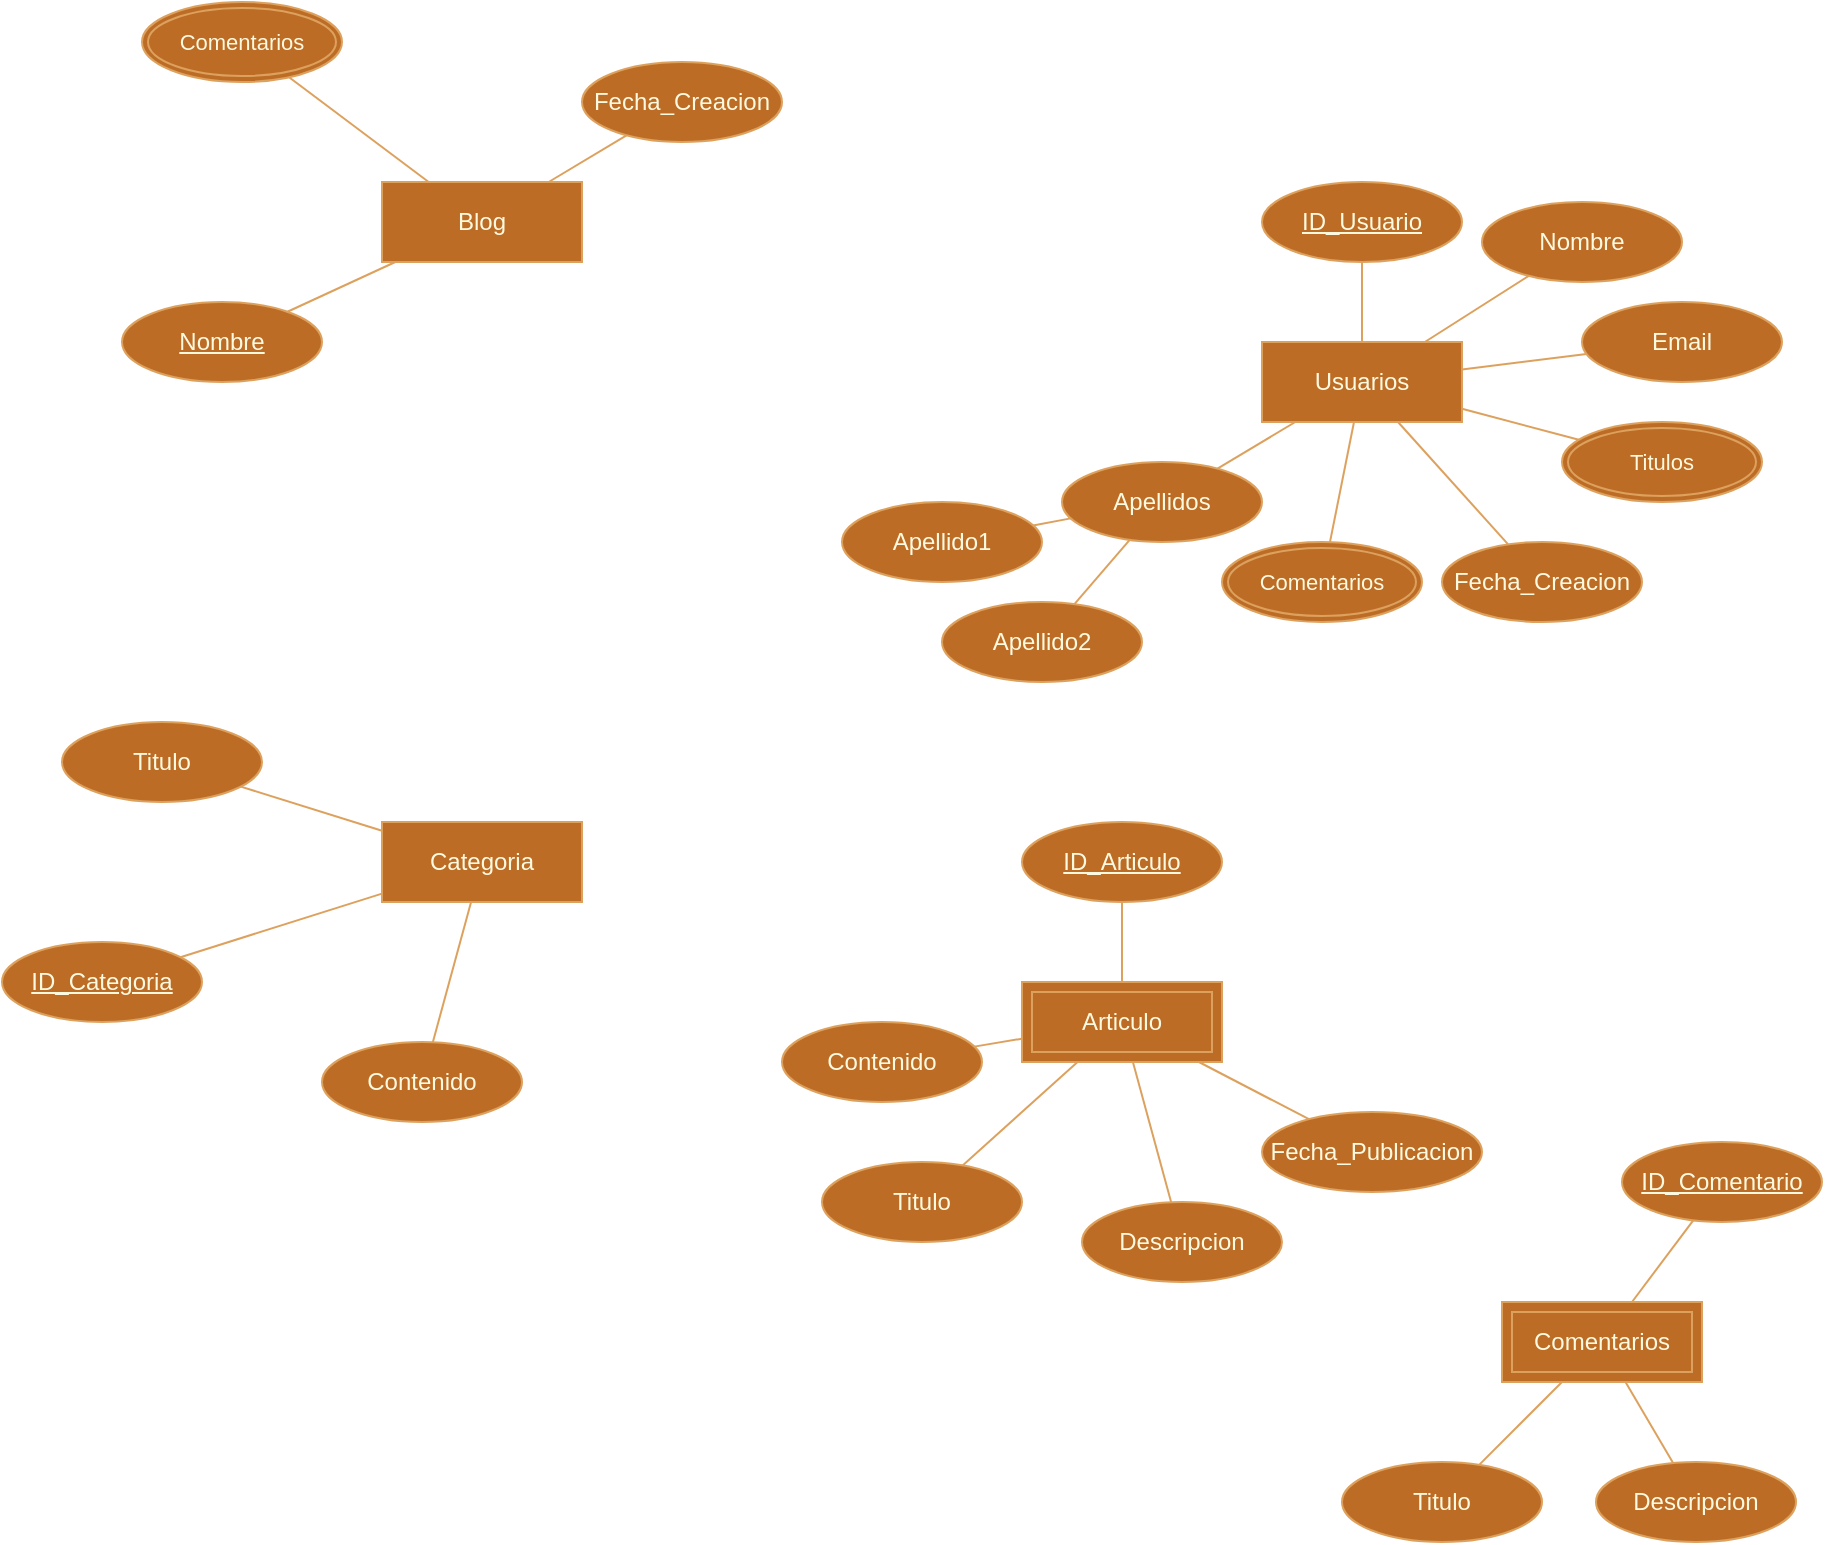 <mxfile version="22.0.3" type="device">
  <diagram name="Página-1" id="trBFHRJIrR8WA7xezbQU">
    <mxGraphModel dx="2261" dy="844" grid="1" gridSize="10" guides="1" tooltips="1" connect="1" arrows="1" fold="1" page="1" pageScale="1" pageWidth="827" pageHeight="1169" math="0" shadow="0">
      <root>
        <mxCell id="0" />
        <mxCell id="1" parent="0" />
        <mxCell id="dlqInqmlLFh0oqMl2BSs-39" style="edgeStyle=none;shape=connector;rounded=0;orthogonalLoop=1;jettySize=auto;html=1;labelBackgroundColor=default;strokeColor=#DDA15E;align=center;verticalAlign=middle;fontFamily=Helvetica;fontSize=11;fontColor=#FEFAE0;endArrow=none;endFill=0;fillColor=#BC6C25;" edge="1" parent="1" source="dlqInqmlLFh0oqMl2BSs-1" target="dlqInqmlLFh0oqMl2BSs-38">
          <mxGeometry relative="1" as="geometry" />
        </mxCell>
        <mxCell id="dlqInqmlLFh0oqMl2BSs-40" style="edgeStyle=none;shape=connector;rounded=0;orthogonalLoop=1;jettySize=auto;html=1;labelBackgroundColor=default;strokeColor=#DDA15E;align=center;verticalAlign=middle;fontFamily=Helvetica;fontSize=11;fontColor=#FEFAE0;endArrow=none;endFill=0;fillColor=#BC6C25;" edge="1" parent="1" source="dlqInqmlLFh0oqMl2BSs-1" target="dlqInqmlLFh0oqMl2BSs-28">
          <mxGeometry relative="1" as="geometry" />
        </mxCell>
        <mxCell id="dlqInqmlLFh0oqMl2BSs-41" style="edgeStyle=none;shape=connector;rounded=0;orthogonalLoop=1;jettySize=auto;html=1;labelBackgroundColor=default;strokeColor=#DDA15E;align=center;verticalAlign=middle;fontFamily=Helvetica;fontSize=11;fontColor=#FEFAE0;endArrow=none;endFill=0;fillColor=#BC6C25;" edge="1" parent="1" source="dlqInqmlLFh0oqMl2BSs-1" target="dlqInqmlLFh0oqMl2BSs-6">
          <mxGeometry relative="1" as="geometry" />
        </mxCell>
        <mxCell id="dlqInqmlLFh0oqMl2BSs-1" value="Blog" style="whiteSpace=wrap;html=1;align=center;labelBackgroundColor=none;fillColor=#BC6C25;strokeColor=#DDA15E;fontColor=#FEFAE0;" vertex="1" parent="1">
          <mxGeometry x="120" y="120" width="100" height="40" as="geometry" />
        </mxCell>
        <mxCell id="dlqInqmlLFh0oqMl2BSs-42" style="edgeStyle=none;shape=connector;rounded=0;orthogonalLoop=1;jettySize=auto;html=1;labelBackgroundColor=default;strokeColor=#DDA15E;align=center;verticalAlign=middle;fontFamily=Helvetica;fontSize=11;fontColor=#FEFAE0;endArrow=none;endFill=0;fillColor=#BC6C25;" edge="1" parent="1" source="dlqInqmlLFh0oqMl2BSs-2" target="dlqInqmlLFh0oqMl2BSs-25">
          <mxGeometry relative="1" as="geometry" />
        </mxCell>
        <mxCell id="dlqInqmlLFh0oqMl2BSs-43" style="edgeStyle=none;shape=connector;rounded=0;orthogonalLoop=1;jettySize=auto;html=1;labelBackgroundColor=default;strokeColor=#DDA15E;align=center;verticalAlign=middle;fontFamily=Helvetica;fontSize=11;fontColor=#FEFAE0;endArrow=none;endFill=0;fillColor=#BC6C25;" edge="1" parent="1" source="dlqInqmlLFh0oqMl2BSs-2" target="dlqInqmlLFh0oqMl2BSs-7">
          <mxGeometry relative="1" as="geometry" />
        </mxCell>
        <mxCell id="dlqInqmlLFh0oqMl2BSs-44" style="edgeStyle=none;shape=connector;rounded=0;orthogonalLoop=1;jettySize=auto;html=1;labelBackgroundColor=default;strokeColor=#DDA15E;align=center;verticalAlign=middle;fontFamily=Helvetica;fontSize=11;fontColor=#FEFAE0;endArrow=none;endFill=0;fillColor=#BC6C25;" edge="1" parent="1" source="dlqInqmlLFh0oqMl2BSs-2" target="dlqInqmlLFh0oqMl2BSs-26">
          <mxGeometry relative="1" as="geometry" />
        </mxCell>
        <mxCell id="dlqInqmlLFh0oqMl2BSs-2" value="Categoria" style="whiteSpace=wrap;html=1;align=center;labelBackgroundColor=none;fillColor=#BC6C25;strokeColor=#DDA15E;fontColor=#FEFAE0;" vertex="1" parent="1">
          <mxGeometry x="120" y="440" width="100" height="40" as="geometry" />
        </mxCell>
        <mxCell id="dlqInqmlLFh0oqMl2BSs-45" style="edgeStyle=none;shape=connector;rounded=0;orthogonalLoop=1;jettySize=auto;html=1;labelBackgroundColor=default;strokeColor=#DDA15E;align=center;verticalAlign=middle;fontFamily=Helvetica;fontSize=11;fontColor=#FEFAE0;endArrow=none;endFill=0;fillColor=#BC6C25;" edge="1" parent="1" source="dlqInqmlLFh0oqMl2BSs-3" target="dlqInqmlLFh0oqMl2BSs-35">
          <mxGeometry relative="1" as="geometry" />
        </mxCell>
        <mxCell id="dlqInqmlLFh0oqMl2BSs-48" style="edgeStyle=none;shape=connector;rounded=0;orthogonalLoop=1;jettySize=auto;html=1;labelBackgroundColor=default;strokeColor=#DDA15E;align=center;verticalAlign=middle;fontFamily=Helvetica;fontSize=11;fontColor=#FEFAE0;endArrow=none;endFill=0;fillColor=#BC6C25;" edge="1" parent="1" source="dlqInqmlLFh0oqMl2BSs-3" target="dlqInqmlLFh0oqMl2BSs-33">
          <mxGeometry relative="1" as="geometry" />
        </mxCell>
        <mxCell id="dlqInqmlLFh0oqMl2BSs-49" style="edgeStyle=none;shape=connector;rounded=0;orthogonalLoop=1;jettySize=auto;html=1;labelBackgroundColor=default;strokeColor=#DDA15E;align=center;verticalAlign=middle;fontFamily=Helvetica;fontSize=11;fontColor=#FEFAE0;endArrow=none;endFill=0;fillColor=#BC6C25;" edge="1" parent="1" source="dlqInqmlLFh0oqMl2BSs-3" target="dlqInqmlLFh0oqMl2BSs-32">
          <mxGeometry relative="1" as="geometry" />
        </mxCell>
        <mxCell id="dlqInqmlLFh0oqMl2BSs-50" style="edgeStyle=none;shape=connector;rounded=0;orthogonalLoop=1;jettySize=auto;html=1;labelBackgroundColor=default;strokeColor=#DDA15E;align=center;verticalAlign=middle;fontFamily=Helvetica;fontSize=11;fontColor=#FEFAE0;endArrow=none;endFill=0;fillColor=#BC6C25;" edge="1" parent="1" source="dlqInqmlLFh0oqMl2BSs-3" target="dlqInqmlLFh0oqMl2BSs-31">
          <mxGeometry relative="1" as="geometry" />
        </mxCell>
        <mxCell id="dlqInqmlLFh0oqMl2BSs-51" style="edgeStyle=none;shape=connector;rounded=0;orthogonalLoop=1;jettySize=auto;html=1;labelBackgroundColor=default;strokeColor=#DDA15E;align=center;verticalAlign=middle;fontFamily=Helvetica;fontSize=11;fontColor=#FEFAE0;endArrow=none;endFill=0;fillColor=#BC6C25;" edge="1" parent="1" source="dlqInqmlLFh0oqMl2BSs-3" target="dlqInqmlLFh0oqMl2BSs-30">
          <mxGeometry relative="1" as="geometry" />
        </mxCell>
        <mxCell id="dlqInqmlLFh0oqMl2BSs-52" style="edgeStyle=none;shape=connector;rounded=0;orthogonalLoop=1;jettySize=auto;html=1;labelBackgroundColor=default;strokeColor=#DDA15E;align=center;verticalAlign=middle;fontFamily=Helvetica;fontSize=11;fontColor=#FEFAE0;endArrow=none;endFill=0;fillColor=#BC6C25;" edge="1" parent="1" source="dlqInqmlLFh0oqMl2BSs-3" target="dlqInqmlLFh0oqMl2BSs-29">
          <mxGeometry relative="1" as="geometry" />
        </mxCell>
        <mxCell id="dlqInqmlLFh0oqMl2BSs-53" style="edgeStyle=none;shape=connector;rounded=0;orthogonalLoop=1;jettySize=auto;html=1;labelBackgroundColor=default;strokeColor=#DDA15E;align=center;verticalAlign=middle;fontFamily=Helvetica;fontSize=11;fontColor=#FEFAE0;endArrow=none;endFill=0;fillColor=#BC6C25;" edge="1" parent="1" source="dlqInqmlLFh0oqMl2BSs-3" target="dlqInqmlLFh0oqMl2BSs-8">
          <mxGeometry relative="1" as="geometry" />
        </mxCell>
        <mxCell id="dlqInqmlLFh0oqMl2BSs-3" value="Usuarios" style="whiteSpace=wrap;html=1;align=center;labelBackgroundColor=none;fillColor=#BC6C25;strokeColor=#DDA15E;fontColor=#FEFAE0;" vertex="1" parent="1">
          <mxGeometry x="560" y="200" width="100" height="40" as="geometry" />
        </mxCell>
        <mxCell id="dlqInqmlLFh0oqMl2BSs-20" style="edgeStyle=none;shape=connector;rounded=0;orthogonalLoop=1;jettySize=auto;html=1;labelBackgroundColor=default;strokeColor=#DDA15E;align=center;verticalAlign=middle;fontFamily=Helvetica;fontSize=11;fontColor=#FEFAE0;endArrow=none;endFill=0;fillColor=#BC6C25;" edge="1" parent="1" source="dlqInqmlLFh0oqMl2BSs-4" target="dlqInqmlLFh0oqMl2BSs-14">
          <mxGeometry relative="1" as="geometry" />
        </mxCell>
        <mxCell id="dlqInqmlLFh0oqMl2BSs-21" style="edgeStyle=none;shape=connector;rounded=0;orthogonalLoop=1;jettySize=auto;html=1;labelBackgroundColor=default;strokeColor=#DDA15E;align=center;verticalAlign=middle;fontFamily=Helvetica;fontSize=11;fontColor=#FEFAE0;endArrow=none;endFill=0;fillColor=#BC6C25;" edge="1" parent="1" source="dlqInqmlLFh0oqMl2BSs-4" target="dlqInqmlLFh0oqMl2BSs-15">
          <mxGeometry relative="1" as="geometry" />
        </mxCell>
        <mxCell id="dlqInqmlLFh0oqMl2BSs-22" style="edgeStyle=none;shape=connector;rounded=0;orthogonalLoop=1;jettySize=auto;html=1;labelBackgroundColor=default;strokeColor=#DDA15E;align=center;verticalAlign=middle;fontFamily=Helvetica;fontSize=11;fontColor=#FEFAE0;endArrow=none;endFill=0;fillColor=#BC6C25;" edge="1" parent="1" source="dlqInqmlLFh0oqMl2BSs-4" target="dlqInqmlLFh0oqMl2BSs-12">
          <mxGeometry relative="1" as="geometry" />
        </mxCell>
        <mxCell id="dlqInqmlLFh0oqMl2BSs-23" style="edgeStyle=none;shape=connector;rounded=0;orthogonalLoop=1;jettySize=auto;html=1;labelBackgroundColor=default;strokeColor=#DDA15E;align=center;verticalAlign=middle;fontFamily=Helvetica;fontSize=11;fontColor=#FEFAE0;endArrow=none;endFill=0;fillColor=#BC6C25;" edge="1" parent="1" source="dlqInqmlLFh0oqMl2BSs-4" target="dlqInqmlLFh0oqMl2BSs-16">
          <mxGeometry relative="1" as="geometry" />
        </mxCell>
        <mxCell id="dlqInqmlLFh0oqMl2BSs-4" value="Articulo" style="shape=ext;margin=3;double=1;whiteSpace=wrap;html=1;align=center;labelBackgroundColor=none;fillColor=#BC6C25;strokeColor=#DDA15E;fontColor=#FEFAE0;" vertex="1" parent="1">
          <mxGeometry x="440" y="520" width="100" height="40" as="geometry" />
        </mxCell>
        <mxCell id="dlqInqmlLFh0oqMl2BSs-17" style="rounded=0;orthogonalLoop=1;jettySize=auto;html=1;strokeColor=#DDA15E;fontColor=#FEFAE0;fillColor=#BC6C25;endArrow=none;endFill=0;" edge="1" parent="1" source="dlqInqmlLFh0oqMl2BSs-5" target="dlqInqmlLFh0oqMl2BSs-10">
          <mxGeometry relative="1" as="geometry" />
        </mxCell>
        <mxCell id="dlqInqmlLFh0oqMl2BSs-18" style="edgeStyle=none;shape=connector;rounded=0;orthogonalLoop=1;jettySize=auto;html=1;labelBackgroundColor=default;strokeColor=#DDA15E;align=center;verticalAlign=middle;fontFamily=Helvetica;fontSize=11;fontColor=#FEFAE0;endArrow=none;endFill=0;fillColor=#BC6C25;" edge="1" parent="1" source="dlqInqmlLFh0oqMl2BSs-5" target="dlqInqmlLFh0oqMl2BSs-13">
          <mxGeometry relative="1" as="geometry" />
        </mxCell>
        <mxCell id="dlqInqmlLFh0oqMl2BSs-19" style="edgeStyle=none;shape=connector;rounded=0;orthogonalLoop=1;jettySize=auto;html=1;labelBackgroundColor=default;strokeColor=#DDA15E;align=center;verticalAlign=middle;fontFamily=Helvetica;fontSize=11;fontColor=#FEFAE0;endArrow=none;endFill=0;fillColor=#BC6C25;" edge="1" parent="1" source="dlqInqmlLFh0oqMl2BSs-5" target="dlqInqmlLFh0oqMl2BSs-11">
          <mxGeometry relative="1" as="geometry" />
        </mxCell>
        <mxCell id="dlqInqmlLFh0oqMl2BSs-5" value="Comentarios" style="shape=ext;margin=3;double=1;whiteSpace=wrap;html=1;align=center;labelBackgroundColor=none;fillColor=#BC6C25;strokeColor=#DDA15E;fontColor=#FEFAE0;" vertex="1" parent="1">
          <mxGeometry x="680" y="680" width="100" height="40" as="geometry" />
        </mxCell>
        <mxCell id="dlqInqmlLFh0oqMl2BSs-6" value="Nombre" style="ellipse;whiteSpace=wrap;html=1;align=center;fontStyle=4;labelBackgroundColor=none;fillColor=#BC6C25;strokeColor=#DDA15E;fontColor=#FEFAE0;" vertex="1" parent="1">
          <mxGeometry x="-10" y="180" width="100" height="40" as="geometry" />
        </mxCell>
        <mxCell id="dlqInqmlLFh0oqMl2BSs-7" value="ID_Categoria" style="ellipse;whiteSpace=wrap;html=1;align=center;fontStyle=4;labelBackgroundColor=none;fillColor=#BC6C25;strokeColor=#DDA15E;fontColor=#FEFAE0;" vertex="1" parent="1">
          <mxGeometry x="-70" y="500" width="100" height="40" as="geometry" />
        </mxCell>
        <mxCell id="dlqInqmlLFh0oqMl2BSs-8" value="ID_Usuario" style="ellipse;whiteSpace=wrap;html=1;align=center;fontStyle=4;labelBackgroundColor=none;fillColor=#BC6C25;strokeColor=#DDA15E;fontColor=#FEFAE0;" vertex="1" parent="1">
          <mxGeometry x="560" y="120" width="100" height="40" as="geometry" />
        </mxCell>
        <mxCell id="dlqInqmlLFh0oqMl2BSs-24" style="edgeStyle=none;shape=connector;rounded=0;orthogonalLoop=1;jettySize=auto;html=1;labelBackgroundColor=default;strokeColor=#DDA15E;align=center;verticalAlign=middle;fontFamily=Helvetica;fontSize=11;fontColor=#FEFAE0;endArrow=none;endFill=0;fillColor=#BC6C25;" edge="1" parent="1" source="dlqInqmlLFh0oqMl2BSs-9" target="dlqInqmlLFh0oqMl2BSs-4">
          <mxGeometry relative="1" as="geometry" />
        </mxCell>
        <mxCell id="dlqInqmlLFh0oqMl2BSs-9" value="ID_Articulo" style="ellipse;whiteSpace=wrap;html=1;align=center;fontStyle=4;labelBackgroundColor=none;fillColor=#BC6C25;strokeColor=#DDA15E;fontColor=#FEFAE0;" vertex="1" parent="1">
          <mxGeometry x="440" y="440" width="100" height="40" as="geometry" />
        </mxCell>
        <mxCell id="dlqInqmlLFh0oqMl2BSs-10" value="ID_Comentario" style="ellipse;whiteSpace=wrap;html=1;align=center;fontStyle=4;labelBackgroundColor=none;fillColor=#BC6C25;strokeColor=#DDA15E;fontColor=#FEFAE0;" vertex="1" parent="1">
          <mxGeometry x="740" y="600" width="100" height="40" as="geometry" />
        </mxCell>
        <mxCell id="dlqInqmlLFh0oqMl2BSs-11" value="Titulo" style="ellipse;whiteSpace=wrap;html=1;align=center;labelBackgroundColor=none;fillColor=#BC6C25;strokeColor=#DDA15E;fontColor=#FEFAE0;" vertex="1" parent="1">
          <mxGeometry x="600" y="760" width="100" height="40" as="geometry" />
        </mxCell>
        <mxCell id="dlqInqmlLFh0oqMl2BSs-12" value="Titulo" style="ellipse;whiteSpace=wrap;html=1;align=center;labelBackgroundColor=none;fillColor=#BC6C25;strokeColor=#DDA15E;fontColor=#FEFAE0;" vertex="1" parent="1">
          <mxGeometry x="340" y="610" width="100" height="40" as="geometry" />
        </mxCell>
        <mxCell id="dlqInqmlLFh0oqMl2BSs-13" value="Descripcion" style="ellipse;whiteSpace=wrap;html=1;align=center;labelBackgroundColor=none;fillColor=#BC6C25;strokeColor=#DDA15E;fontColor=#FEFAE0;" vertex="1" parent="1">
          <mxGeometry x="727" y="760" width="100" height="40" as="geometry" />
        </mxCell>
        <mxCell id="dlqInqmlLFh0oqMl2BSs-14" value="Descripcion" style="ellipse;whiteSpace=wrap;html=1;align=center;labelBackgroundColor=none;fillColor=#BC6C25;strokeColor=#DDA15E;fontColor=#FEFAE0;" vertex="1" parent="1">
          <mxGeometry x="470" y="630" width="100" height="40" as="geometry" />
        </mxCell>
        <mxCell id="dlqInqmlLFh0oqMl2BSs-15" value="Fecha_Publicacion" style="ellipse;whiteSpace=wrap;html=1;align=center;labelBackgroundColor=none;fillColor=#BC6C25;strokeColor=#DDA15E;fontColor=#FEFAE0;" vertex="1" parent="1">
          <mxGeometry x="560" y="585" width="110" height="40" as="geometry" />
        </mxCell>
        <mxCell id="dlqInqmlLFh0oqMl2BSs-16" value="Contenido" style="ellipse;whiteSpace=wrap;html=1;align=center;labelBackgroundColor=none;fillColor=#BC6C25;strokeColor=#DDA15E;fontColor=#FEFAE0;" vertex="1" parent="1">
          <mxGeometry x="320" y="540" width="100" height="40" as="geometry" />
        </mxCell>
        <mxCell id="dlqInqmlLFh0oqMl2BSs-25" value="Titulo" style="ellipse;whiteSpace=wrap;html=1;align=center;labelBackgroundColor=none;fillColor=#BC6C25;strokeColor=#DDA15E;fontColor=#FEFAE0;" vertex="1" parent="1">
          <mxGeometry x="-40" y="390" width="100" height="40" as="geometry" />
        </mxCell>
        <mxCell id="dlqInqmlLFh0oqMl2BSs-26" value="Contenido" style="ellipse;whiteSpace=wrap;html=1;align=center;labelBackgroundColor=none;fillColor=#BC6C25;strokeColor=#DDA15E;fontColor=#FEFAE0;" vertex="1" parent="1">
          <mxGeometry x="90" y="550" width="100" height="40" as="geometry" />
        </mxCell>
        <mxCell id="dlqInqmlLFh0oqMl2BSs-28" value="Fecha_Creacion" style="ellipse;whiteSpace=wrap;html=1;align=center;labelBackgroundColor=none;fillColor=#BC6C25;strokeColor=#DDA15E;fontColor=#FEFAE0;" vertex="1" parent="1">
          <mxGeometry x="220" y="60" width="100" height="40" as="geometry" />
        </mxCell>
        <mxCell id="dlqInqmlLFh0oqMl2BSs-29" value="Nombre" style="ellipse;whiteSpace=wrap;html=1;align=center;labelBackgroundColor=none;fillColor=#BC6C25;strokeColor=#DDA15E;fontColor=#FEFAE0;" vertex="1" parent="1">
          <mxGeometry x="670" y="130" width="100" height="40" as="geometry" />
        </mxCell>
        <mxCell id="dlqInqmlLFh0oqMl2BSs-30" value="Email" style="ellipse;whiteSpace=wrap;html=1;align=center;labelBackgroundColor=none;fillColor=#BC6C25;strokeColor=#DDA15E;fontColor=#FEFAE0;" vertex="1" parent="1">
          <mxGeometry x="720" y="180" width="100" height="40" as="geometry" />
        </mxCell>
        <mxCell id="dlqInqmlLFh0oqMl2BSs-31" value="Titulos" style="ellipse;shape=doubleEllipse;margin=3;whiteSpace=wrap;html=1;align=center;strokeColor=#DDA15E;fontFamily=Helvetica;fontSize=11;fontColor=#FEFAE0;fillColor=#BC6C25;" vertex="1" parent="1">
          <mxGeometry x="710" y="240" width="100" height="40" as="geometry" />
        </mxCell>
        <mxCell id="dlqInqmlLFh0oqMl2BSs-32" value="Fecha_Creacion" style="ellipse;whiteSpace=wrap;html=1;align=center;labelBackgroundColor=none;fillColor=#BC6C25;strokeColor=#DDA15E;fontColor=#FEFAE0;" vertex="1" parent="1">
          <mxGeometry x="650" y="300" width="100" height="40" as="geometry" />
        </mxCell>
        <mxCell id="dlqInqmlLFh0oqMl2BSs-33" value="Comentarios" style="ellipse;shape=doubleEllipse;margin=3;whiteSpace=wrap;html=1;align=center;strokeColor=#DDA15E;fontFamily=Helvetica;fontSize=11;fontColor=#FEFAE0;fillColor=#BC6C25;" vertex="1" parent="1">
          <mxGeometry x="540" y="300" width="100" height="40" as="geometry" />
        </mxCell>
        <mxCell id="dlqInqmlLFh0oqMl2BSs-46" style="edgeStyle=none;shape=connector;rounded=0;orthogonalLoop=1;jettySize=auto;html=1;labelBackgroundColor=default;strokeColor=#DDA15E;align=center;verticalAlign=middle;fontFamily=Helvetica;fontSize=11;fontColor=#FEFAE0;endArrow=none;endFill=0;fillColor=#BC6C25;" edge="1" parent="1" source="dlqInqmlLFh0oqMl2BSs-35" target="dlqInqmlLFh0oqMl2BSs-37">
          <mxGeometry relative="1" as="geometry" />
        </mxCell>
        <mxCell id="dlqInqmlLFh0oqMl2BSs-47" style="edgeStyle=none;shape=connector;rounded=0;orthogonalLoop=1;jettySize=auto;html=1;labelBackgroundColor=default;strokeColor=#DDA15E;align=center;verticalAlign=middle;fontFamily=Helvetica;fontSize=11;fontColor=#FEFAE0;endArrow=none;endFill=0;fillColor=#BC6C25;" edge="1" parent="1" source="dlqInqmlLFh0oqMl2BSs-35" target="dlqInqmlLFh0oqMl2BSs-36">
          <mxGeometry relative="1" as="geometry" />
        </mxCell>
        <mxCell id="dlqInqmlLFh0oqMl2BSs-35" value="Apellidos" style="ellipse;whiteSpace=wrap;html=1;align=center;labelBackgroundColor=none;fillColor=#BC6C25;strokeColor=#DDA15E;fontColor=#FEFAE0;" vertex="1" parent="1">
          <mxGeometry x="460" y="260" width="100" height="40" as="geometry" />
        </mxCell>
        <mxCell id="dlqInqmlLFh0oqMl2BSs-36" value="Apellido1" style="ellipse;whiteSpace=wrap;html=1;align=center;labelBackgroundColor=none;fillColor=#BC6C25;strokeColor=#DDA15E;fontColor=#FEFAE0;" vertex="1" parent="1">
          <mxGeometry x="350" y="280" width="100" height="40" as="geometry" />
        </mxCell>
        <mxCell id="dlqInqmlLFh0oqMl2BSs-37" value="Apellido2" style="ellipse;whiteSpace=wrap;html=1;align=center;labelBackgroundColor=none;fillColor=#BC6C25;strokeColor=#DDA15E;fontColor=#FEFAE0;" vertex="1" parent="1">
          <mxGeometry x="400" y="330" width="100" height="40" as="geometry" />
        </mxCell>
        <mxCell id="dlqInqmlLFh0oqMl2BSs-38" value="Comentarios" style="ellipse;shape=doubleEllipse;margin=3;whiteSpace=wrap;html=1;align=center;strokeColor=#DDA15E;fontFamily=Helvetica;fontSize=11;fontColor=#FEFAE0;fillColor=#BC6C25;" vertex="1" parent="1">
          <mxGeometry y="30" width="100" height="40" as="geometry" />
        </mxCell>
      </root>
    </mxGraphModel>
  </diagram>
</mxfile>
